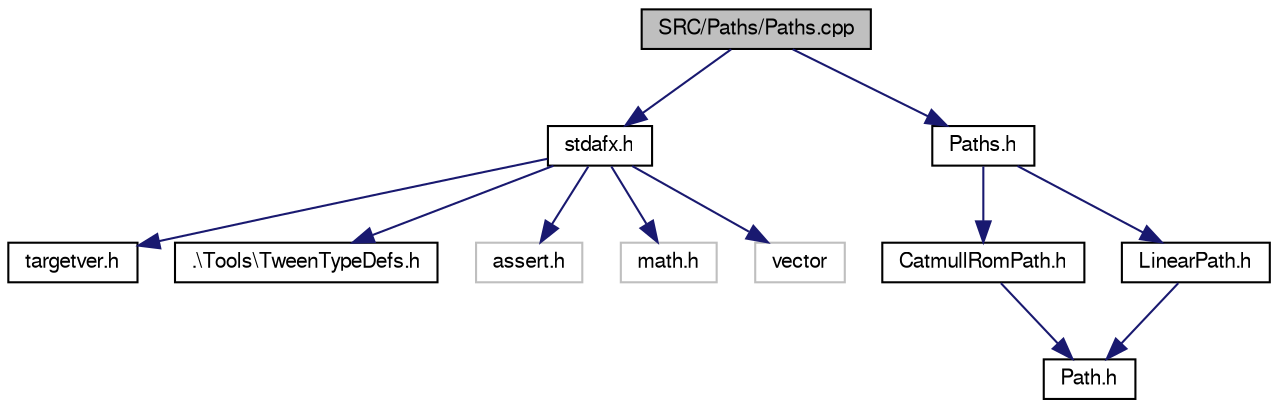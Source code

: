 digraph "SRC/Paths/Paths.cpp"
{
  bgcolor="transparent";
  edge [fontname="FreeSans",fontsize="10",labelfontname="FreeSans",labelfontsize="10"];
  node [fontname="FreeSans",fontsize="10",shape=record];
  Node1 [label="SRC/Paths/Paths.cpp",height=0.2,width=0.4,color="black", fillcolor="grey75", style="filled" fontcolor="black"];
  Node1 -> Node2 [color="midnightblue",fontsize="10",style="solid",fontname="FreeSans"];
  Node2 [label="stdafx.h",height=0.2,width=0.4,color="black",URL="$db/d06/stdafx_8h.html"];
  Node2 -> Node3 [color="midnightblue",fontsize="10",style="solid",fontname="FreeSans"];
  Node3 [label="targetver.h",height=0.2,width=0.4,color="black",URL="$d9/da6/targetver_8h.html"];
  Node2 -> Node4 [color="midnightblue",fontsize="10",style="solid",fontname="FreeSans"];
  Node4 [label=".\\Tools\\TweenTypeDefs.h",height=0.2,width=0.4,color="black",URL="$d2/dcb/TweenTypeDefs_8h.html"];
  Node2 -> Node5 [color="midnightblue",fontsize="10",style="solid",fontname="FreeSans"];
  Node5 [label="assert.h",height=0.2,width=0.4,color="grey75"];
  Node2 -> Node6 [color="midnightblue",fontsize="10",style="solid",fontname="FreeSans"];
  Node6 [label="math.h",height=0.2,width=0.4,color="grey75"];
  Node2 -> Node7 [color="midnightblue",fontsize="10",style="solid",fontname="FreeSans"];
  Node7 [label="vector",height=0.2,width=0.4,color="grey75"];
  Node1 -> Node8 [color="midnightblue",fontsize="10",style="solid",fontname="FreeSans"];
  Node8 [label="Paths.h",height=0.2,width=0.4,color="black",URL="$d4/d6c/Paths_8h.html"];
  Node8 -> Node9 [color="midnightblue",fontsize="10",style="solid",fontname="FreeSans"];
  Node9 [label="CatmullRomPath.h",height=0.2,width=0.4,color="black",URL="$db/dd2/CatmullRomPath_8h.html"];
  Node9 -> Node10 [color="midnightblue",fontsize="10",style="solid",fontname="FreeSans"];
  Node10 [label="Path.h",height=0.2,width=0.4,color="black",URL="$df/d6f/Path_8h.html"];
  Node8 -> Node11 [color="midnightblue",fontsize="10",style="solid",fontname="FreeSans"];
  Node11 [label="LinearPath.h",height=0.2,width=0.4,color="black",URL="$d6/d5f/LinearPath_8h.html"];
  Node11 -> Node10 [color="midnightblue",fontsize="10",style="solid",fontname="FreeSans"];
}
